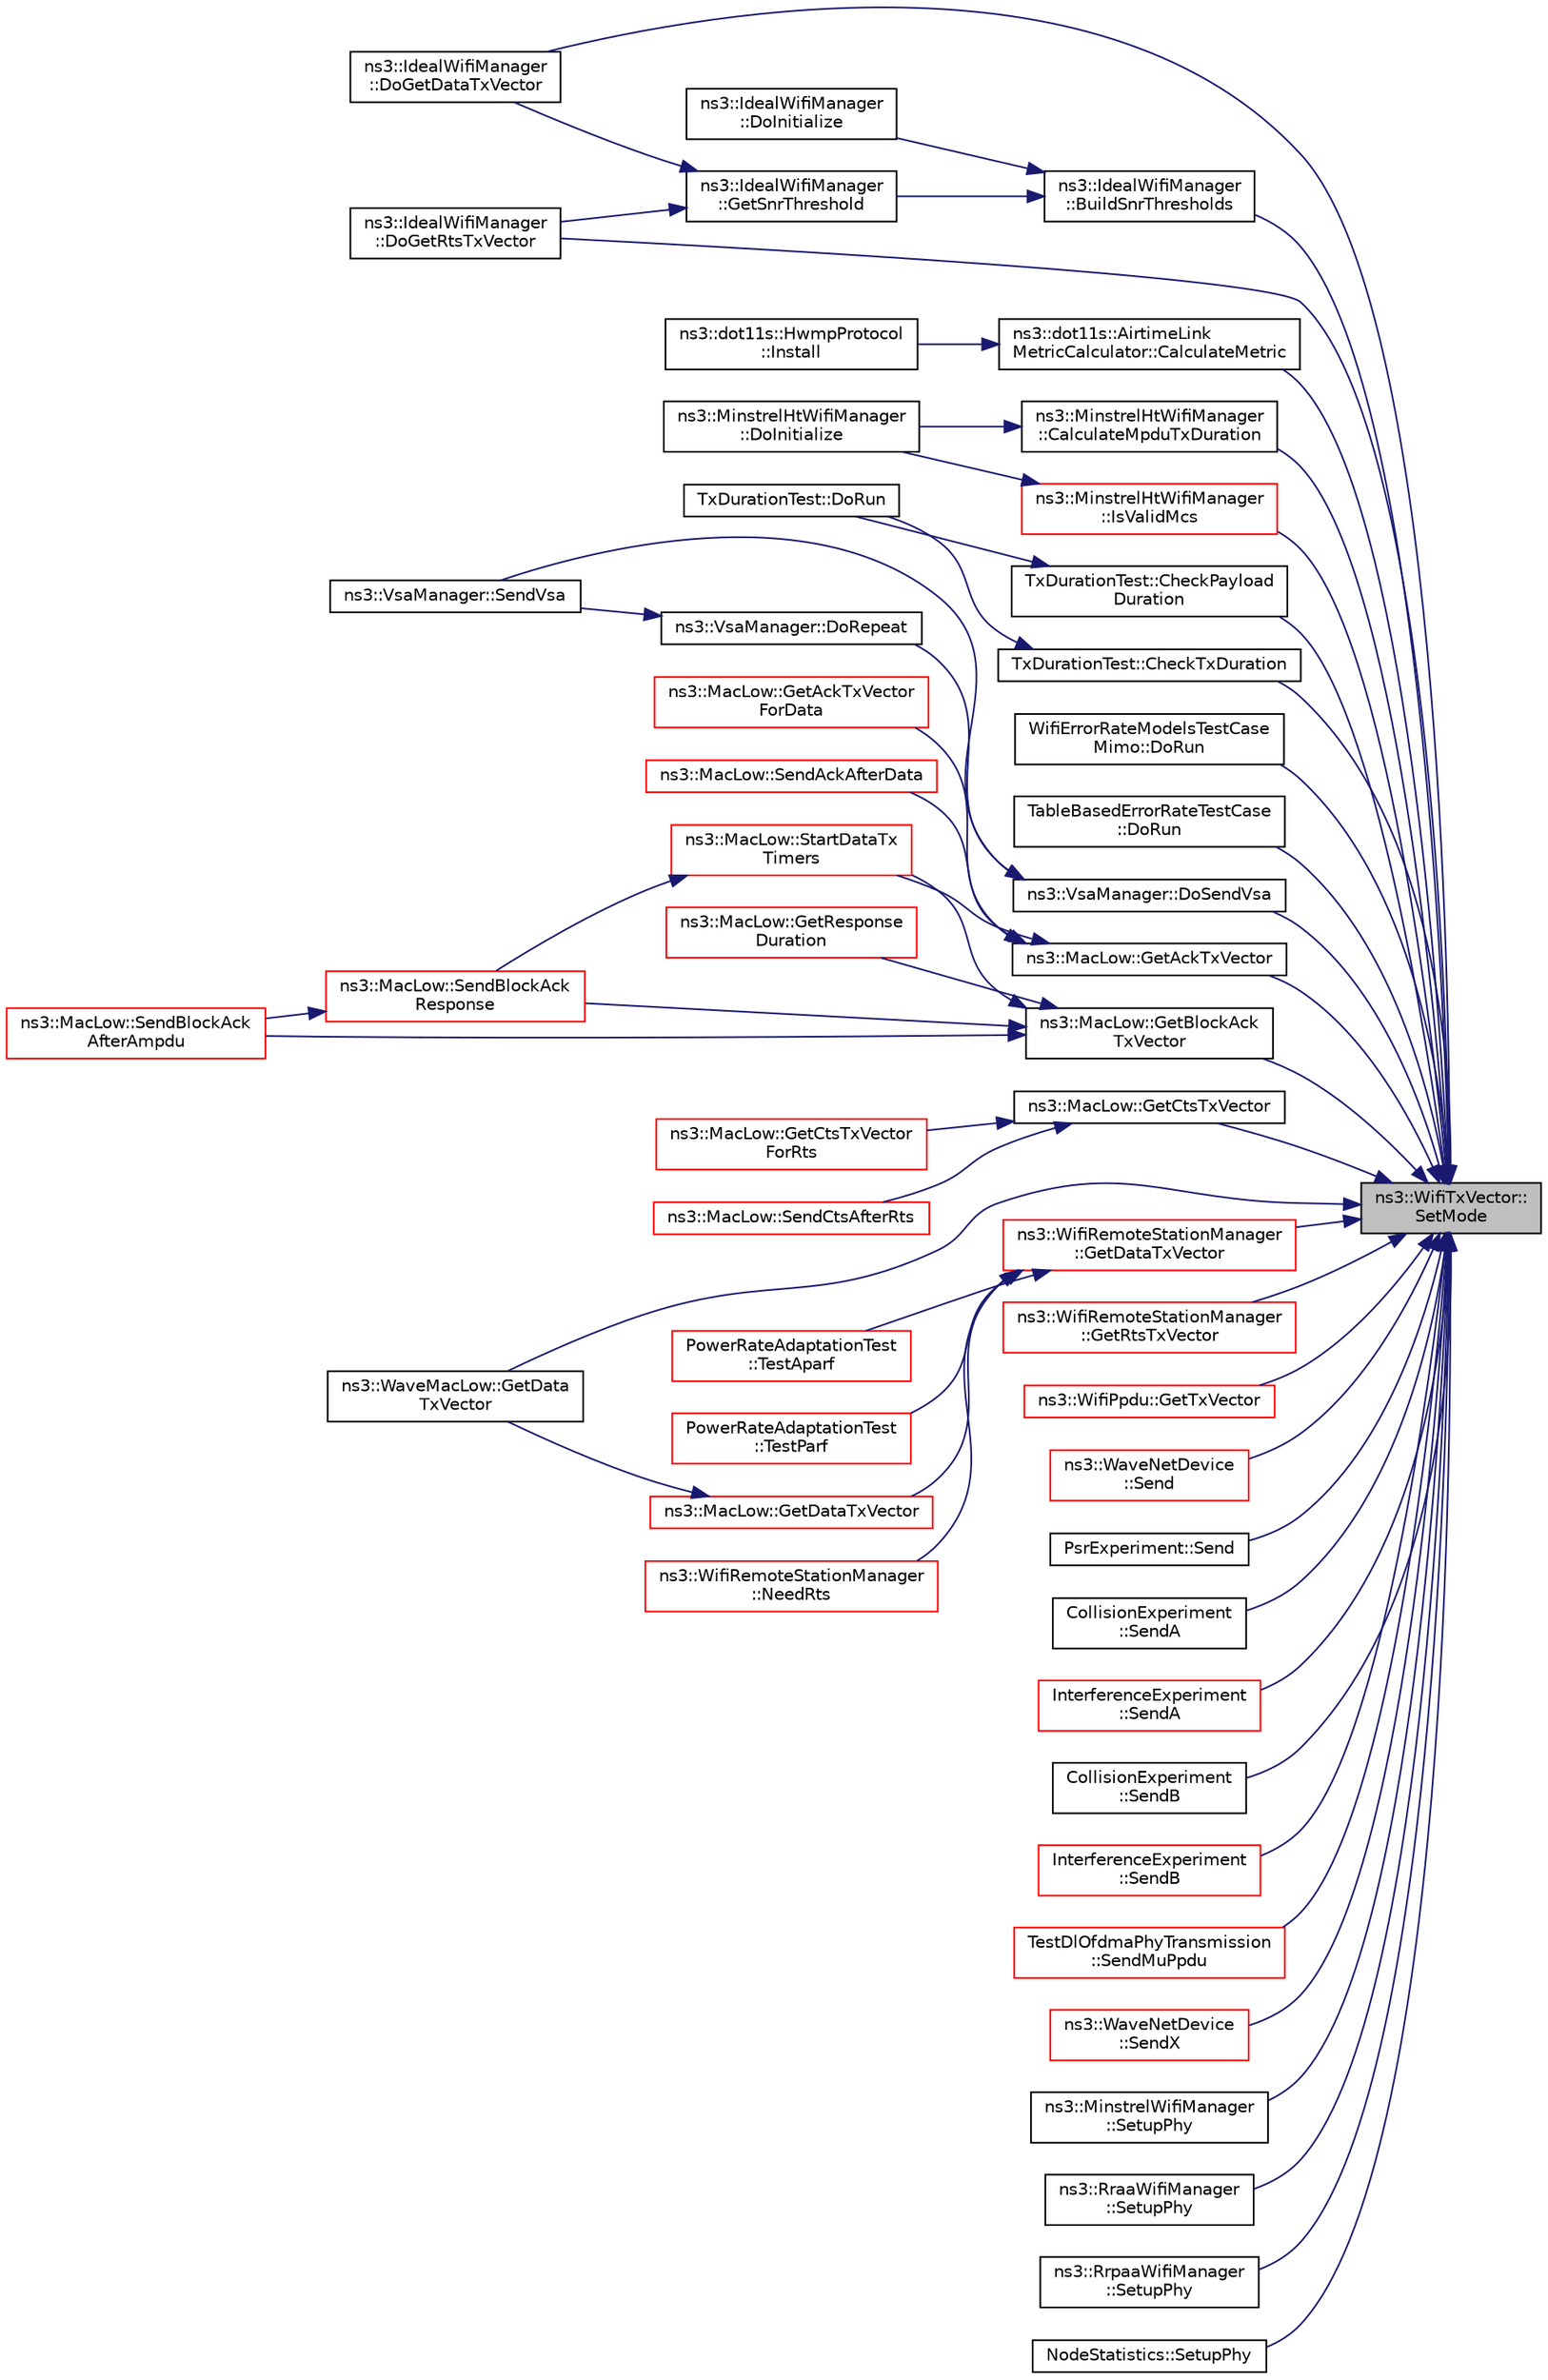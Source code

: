 digraph "ns3::WifiTxVector::SetMode"
{
 // LATEX_PDF_SIZE
  edge [fontname="Helvetica",fontsize="10",labelfontname="Helvetica",labelfontsize="10"];
  node [fontname="Helvetica",fontsize="10",shape=record];
  rankdir="RL";
  Node1 [label="ns3::WifiTxVector::\lSetMode",height=0.2,width=0.4,color="black", fillcolor="grey75", style="filled", fontcolor="black",tooltip="Sets the selected payload transmission mode."];
  Node1 -> Node2 [dir="back",color="midnightblue",fontsize="10",style="solid",fontname="Helvetica"];
  Node2 [label="ns3::IdealWifiManager\l::BuildSnrThresholds",height=0.2,width=0.4,color="black", fillcolor="white", style="filled",URL="$classns3_1_1_ideal_wifi_manager.html#a9324f6fe2c6e6b7b2212f4aac69f9dee",tooltip="Construct the vector of minimum SNRs needed to successfully transmit for all possible combinations (r..."];
  Node2 -> Node3 [dir="back",color="midnightblue",fontsize="10",style="solid",fontname="Helvetica"];
  Node3 [label="ns3::IdealWifiManager\l::DoInitialize",height=0.2,width=0.4,color="black", fillcolor="white", style="filled",URL="$classns3_1_1_ideal_wifi_manager.html#a678947f49366ca1734b6299b667845da",tooltip="Initialize() implementation."];
  Node2 -> Node4 [dir="back",color="midnightblue",fontsize="10",style="solid",fontname="Helvetica"];
  Node4 [label="ns3::IdealWifiManager\l::GetSnrThreshold",height=0.2,width=0.4,color="black", fillcolor="white", style="filled",URL="$classns3_1_1_ideal_wifi_manager.html#ae91f9cb4e73c9743497c2d775b482385",tooltip="Return the minimum SNR needed to successfully transmit data with this WifiTxVector at the specified B..."];
  Node4 -> Node5 [dir="back",color="midnightblue",fontsize="10",style="solid",fontname="Helvetica"];
  Node5 [label="ns3::IdealWifiManager\l::DoGetDataTxVector",height=0.2,width=0.4,color="black", fillcolor="white", style="filled",URL="$classns3_1_1_ideal_wifi_manager.html#a2e7570eb1f5cbef1067cfb714e94218e",tooltip=" "];
  Node4 -> Node6 [dir="back",color="midnightblue",fontsize="10",style="solid",fontname="Helvetica"];
  Node6 [label="ns3::IdealWifiManager\l::DoGetRtsTxVector",height=0.2,width=0.4,color="black", fillcolor="white", style="filled",URL="$classns3_1_1_ideal_wifi_manager.html#ab263f9a1c04747b2c2b55774bf97854a",tooltip=" "];
  Node1 -> Node7 [dir="back",color="midnightblue",fontsize="10",style="solid",fontname="Helvetica"];
  Node7 [label="ns3::dot11s::AirtimeLink\lMetricCalculator::CalculateMetric",height=0.2,width=0.4,color="black", fillcolor="white", style="filled",URL="$classns3_1_1dot11s_1_1_airtime_link_metric_calculator.html#a72c6cb74bc18c3d3faf86a1da79c9afd",tooltip="Airtime link metric is defined in Section 13.9 of IEEE 802.11-2012 as:"];
  Node7 -> Node8 [dir="back",color="midnightblue",fontsize="10",style="solid",fontname="Helvetica"];
  Node8 [label="ns3::dot11s::HwmpProtocol\l::Install",height=0.2,width=0.4,color="black", fillcolor="white", style="filled",URL="$classns3_1_1dot11s_1_1_hwmp_protocol.html#ab8041a5b50c6ca47ffbcc751032856c3",tooltip="Install HWMP on given mesh point."];
  Node1 -> Node9 [dir="back",color="midnightblue",fontsize="10",style="solid",fontname="Helvetica"];
  Node9 [label="ns3::MinstrelHtWifiManager\l::CalculateMpduTxDuration",height=0.2,width=0.4,color="black", fillcolor="white", style="filled",URL="$classns3_1_1_minstrel_ht_wifi_manager.html#a84b4c0a22ed2444b640efca30a5e293a",tooltip="Estimates the TxTime of a frame with a given mode and group (stream, guard interval and channel width..."];
  Node9 -> Node10 [dir="back",color="midnightblue",fontsize="10",style="solid",fontname="Helvetica"];
  Node10 [label="ns3::MinstrelHtWifiManager\l::DoInitialize",height=0.2,width=0.4,color="black", fillcolor="white", style="filled",URL="$classns3_1_1_minstrel_ht_wifi_manager.html#a3c5c32d2a58fb45a922e435192b0cf43",tooltip="Initialize() implementation."];
  Node1 -> Node11 [dir="back",color="midnightblue",fontsize="10",style="solid",fontname="Helvetica"];
  Node11 [label="TxDurationTest::CheckPayload\lDuration",height=0.2,width=0.4,color="black", fillcolor="white", style="filled",URL="$class_tx_duration_test.html#a8666c54033e392b15feb1d2aa78bd1c7",tooltip="Check if the payload tx duration returned by InterferenceHelper corresponds to a known value of the p..."];
  Node11 -> Node12 [dir="back",color="midnightblue",fontsize="10",style="solid",fontname="Helvetica"];
  Node12 [label="TxDurationTest::DoRun",height=0.2,width=0.4,color="black", fillcolor="white", style="filled",URL="$class_tx_duration_test.html#a92181289166e9577bebdbdb352169597",tooltip="Implementation to actually run this TestCase."];
  Node1 -> Node13 [dir="back",color="midnightblue",fontsize="10",style="solid",fontname="Helvetica"];
  Node13 [label="TxDurationTest::CheckTxDuration",height=0.2,width=0.4,color="black", fillcolor="white", style="filled",URL="$class_tx_duration_test.html#a86485ba9721aa086d5a487588b856b8a",tooltip="Check if the overall tx duration returned by InterferenceHelper corresponds to a known value of the p..."];
  Node13 -> Node12 [dir="back",color="midnightblue",fontsize="10",style="solid",fontname="Helvetica"];
  Node1 -> Node5 [dir="back",color="midnightblue",fontsize="10",style="solid",fontname="Helvetica"];
  Node1 -> Node6 [dir="back",color="midnightblue",fontsize="10",style="solid",fontname="Helvetica"];
  Node1 -> Node14 [dir="back",color="midnightblue",fontsize="10",style="solid",fontname="Helvetica"];
  Node14 [label="WifiErrorRateModelsTestCase\lMimo::DoRun",height=0.2,width=0.4,color="black", fillcolor="white", style="filled",URL="$class_wifi_error_rate_models_test_case_mimo.html#a80c805e3cde3b802ea49f023415b5542",tooltip="Implementation to actually run this TestCase."];
  Node1 -> Node15 [dir="back",color="midnightblue",fontsize="10",style="solid",fontname="Helvetica"];
  Node15 [label="TableBasedErrorRateTestCase\l::DoRun",height=0.2,width=0.4,color="black", fillcolor="white", style="filled",URL="$class_table_based_error_rate_test_case.html#a1e0982042727cd03b3cd3c6e124b50e1",tooltip="Implementation to actually run this TestCase."];
  Node1 -> Node16 [dir="back",color="midnightblue",fontsize="10",style="solid",fontname="Helvetica"];
  Node16 [label="ns3::VsaManager::DoSendVsa",height=0.2,width=0.4,color="black", fillcolor="white", style="filled",URL="$classns3_1_1_vsa_manager.html#a3d56f68f3b98bd45ccc6c56c9a6244db",tooltip=" "];
  Node16 -> Node17 [dir="back",color="midnightblue",fontsize="10",style="solid",fontname="Helvetica"];
  Node17 [label="ns3::VsaManager::DoRepeat",height=0.2,width=0.4,color="black", fillcolor="white", style="filled",URL="$classns3_1_1_vsa_manager.html#a5731f78c47436e8cb495052b1fe42f65",tooltip=" "];
  Node17 -> Node18 [dir="back",color="midnightblue",fontsize="10",style="solid",fontname="Helvetica"];
  Node18 [label="ns3::VsaManager::SendVsa",height=0.2,width=0.4,color="black", fillcolor="white", style="filled",URL="$classns3_1_1_vsa_manager.html#af896634c89ed0725215aa5da43445295",tooltip=" "];
  Node16 -> Node18 [dir="back",color="midnightblue",fontsize="10",style="solid",fontname="Helvetica"];
  Node1 -> Node19 [dir="back",color="midnightblue",fontsize="10",style="solid",fontname="Helvetica"];
  Node19 [label="ns3::MacLow::GetAckTxVector",height=0.2,width=0.4,color="black", fillcolor="white", style="filled",URL="$classns3_1_1_mac_low.html#aae813ebc059b7e6aa1c88607e2969936",tooltip="Return a TXVECTOR for the Ack frame given the destination and the mode of the Data used by the sender..."];
  Node19 -> Node20 [dir="back",color="midnightblue",fontsize="10",style="solid",fontname="Helvetica"];
  Node20 [label="ns3::MacLow::GetAckTxVector\lForData",height=0.2,width=0.4,color="red", fillcolor="white", style="filled",URL="$classns3_1_1_mac_low.html#aaa82a9f5d9971541a7135f39c4287104",tooltip="Return a TXVECTOR for the BlockAck frame given the destination and the mode of the Data used by the s..."];
  Node19 -> Node22 [dir="back",color="midnightblue",fontsize="10",style="solid",fontname="Helvetica"];
  Node22 [label="ns3::MacLow::SendAckAfterData",height=0.2,width=0.4,color="red", fillcolor="white", style="filled",URL="$classns3_1_1_mac_low.html#a8db1635644b89072dfcb5fbc2330031b",tooltip="Send Ack after receiving Data."];
  Node19 -> Node26 [dir="back",color="midnightblue",fontsize="10",style="solid",fontname="Helvetica"];
  Node26 [label="ns3::MacLow::StartDataTx\lTimers",height=0.2,width=0.4,color="red", fillcolor="white", style="filled",URL="$classns3_1_1_mac_low.html#ae7e8072b7d1f8b775000f6f07ee5a3c1",tooltip="Start a Data timer by scheduling appropriate Ack timeout."];
  Node26 -> Node27 [dir="back",color="midnightblue",fontsize="10",style="solid",fontname="Helvetica"];
  Node27 [label="ns3::MacLow::SendBlockAck\lResponse",height=0.2,width=0.4,color="red", fillcolor="white", style="filled",URL="$classns3_1_1_mac_low.html#a85c374be43ba3bd52fd1ad6efdfef6c6",tooltip="This method creates BlockAck frame with header equals to blockAck and start its transmission."];
  Node27 -> Node28 [dir="back",color="midnightblue",fontsize="10",style="solid",fontname="Helvetica"];
  Node28 [label="ns3::MacLow::SendBlockAck\lAfterAmpdu",height=0.2,width=0.4,color="red", fillcolor="white", style="filled",URL="$classns3_1_1_mac_low.html#af6e2acc771d188c0959871f142912296",tooltip="Invoked after an A-MPDU has been received."];
  Node1 -> Node35 [dir="back",color="midnightblue",fontsize="10",style="solid",fontname="Helvetica"];
  Node35 [label="ns3::MacLow::GetBlockAck\lTxVector",height=0.2,width=0.4,color="black", fillcolor="white", style="filled",URL="$classns3_1_1_mac_low.html#a227f7cf96af4e059f660cd6668869e69",tooltip="Return a TXVECTOR for the BlockAck frame given the destination and the mode of the Data used by the s..."];
  Node35 -> Node36 [dir="back",color="midnightblue",fontsize="10",style="solid",fontname="Helvetica"];
  Node36 [label="ns3::MacLow::GetResponse\lDuration",height=0.2,width=0.4,color="red", fillcolor="white", style="filled",URL="$classns3_1_1_mac_low.html#ae23ccb3c313c640daf5bd4c857eb0d7a",tooltip="Return the time required to transmit the response frames (Ack or BAR+BA following the policy configur..."];
  Node35 -> Node28 [dir="back",color="midnightblue",fontsize="10",style="solid",fontname="Helvetica"];
  Node35 -> Node27 [dir="back",color="midnightblue",fontsize="10",style="solid",fontname="Helvetica"];
  Node35 -> Node26 [dir="back",color="midnightblue",fontsize="10",style="solid",fontname="Helvetica"];
  Node1 -> Node41 [dir="back",color="midnightblue",fontsize="10",style="solid",fontname="Helvetica"];
  Node41 [label="ns3::MacLow::GetCtsTxVector",height=0.2,width=0.4,color="black", fillcolor="white", style="filled",URL="$classns3_1_1_mac_low.html#abe2810a59020adbcf64abbef2bcf319f",tooltip="Return a TXVECTOR for the CTS frame given the destination and the mode of the RTS used by the sender."];
  Node41 -> Node42 [dir="back",color="midnightblue",fontsize="10",style="solid",fontname="Helvetica"];
  Node42 [label="ns3::MacLow::GetCtsTxVector\lForRts",height=0.2,width=0.4,color="red", fillcolor="white", style="filled",URL="$classns3_1_1_mac_low.html#a10a0e90050844fe4273e1259fb23530f",tooltip="Return a TXVECTOR for the CTS frame given the destination and the mode of the RTS used by the sender."];
  Node41 -> Node44 [dir="back",color="midnightblue",fontsize="10",style="solid",fontname="Helvetica"];
  Node44 [label="ns3::MacLow::SendCtsAfterRts",height=0.2,width=0.4,color="red", fillcolor="white", style="filled",URL="$classns3_1_1_mac_low.html#aebcd4c3e8d64fb53af1f8a862c766e33",tooltip="Send CTS after receiving RTS."];
  Node1 -> Node45 [dir="back",color="midnightblue",fontsize="10",style="solid",fontname="Helvetica"];
  Node45 [label="ns3::WifiRemoteStationManager\l::GetDataTxVector",height=0.2,width=0.4,color="red", fillcolor="white", style="filled",URL="$classns3_1_1_wifi_remote_station_manager.html#a694863b2c3093952b2629e5a2d341a75",tooltip=" "];
  Node45 -> Node46 [dir="back",color="midnightblue",fontsize="10",style="solid",fontname="Helvetica"];
  Node46 [label="ns3::MacLow::GetDataTxVector",height=0.2,width=0.4,color="red", fillcolor="white", style="filled",URL="$classns3_1_1_mac_low.html#aeb3a8ccdb7a068b7ee69d507a66a1b60",tooltip="Return a TXVECTOR for the Data frame given the destination."];
  Node46 -> Node47 [dir="back",color="midnightblue",fontsize="10",style="solid",fontname="Helvetica"];
  Node47 [label="ns3::WaveMacLow::GetData\lTxVector",height=0.2,width=0.4,color="black", fillcolor="white", style="filled",URL="$classns3_1_1_wave_mac_low.html#a1bb1f43357a8c9513961eca42e104de4",tooltip="Return a TXVECTOR for the DATA frame given the destination."];
  Node45 -> Node49 [dir="back",color="midnightblue",fontsize="10",style="solid",fontname="Helvetica"];
  Node49 [label="ns3::WifiRemoteStationManager\l::NeedRts",height=0.2,width=0.4,color="red", fillcolor="white", style="filled",URL="$classns3_1_1_wifi_remote_station_manager.html#a39ace4bf721e87a345bcd650f990ae3c",tooltip=" "];
  Node45 -> Node140 [dir="back",color="midnightblue",fontsize="10",style="solid",fontname="Helvetica"];
  Node140 [label="PowerRateAdaptationTest\l::TestAparf",height=0.2,width=0.4,color="red", fillcolor="white", style="filled",URL="$class_power_rate_adaptation_test.html#a3c3954526cb787125fea4c50cfe76174",tooltip="Test aparf function."];
  Node45 -> Node142 [dir="back",color="midnightblue",fontsize="10",style="solid",fontname="Helvetica"];
  Node142 [label="PowerRateAdaptationTest\l::TestParf",height=0.2,width=0.4,color="red", fillcolor="white", style="filled",URL="$class_power_rate_adaptation_test.html#a06db52c180644f3b961de054c41f2115",tooltip="Test parf function."];
  Node1 -> Node47 [dir="back",color="midnightblue",fontsize="10",style="solid",fontname="Helvetica"];
  Node1 -> Node144 [dir="back",color="midnightblue",fontsize="10",style="solid",fontname="Helvetica"];
  Node144 [label="ns3::WifiRemoteStationManager\l::GetRtsTxVector",height=0.2,width=0.4,color="red", fillcolor="white", style="filled",URL="$classns3_1_1_wifi_remote_station_manager.html#af1d1d8ad08efe3fbe876c67c17e89ef2",tooltip=" "];
  Node1 -> Node147 [dir="back",color="midnightblue",fontsize="10",style="solid",fontname="Helvetica"];
  Node147 [label="ns3::WifiPpdu::GetTxVector",height=0.2,width=0.4,color="red", fillcolor="white", style="filled",URL="$classns3_1_1_wifi_ppdu.html#a43e190b01f0cd0d287416df16bb1de3a",tooltip="Get the TXVECTOR used to send the PPDU."];
  Node1 -> Node149 [dir="back",color="midnightblue",fontsize="10",style="solid",fontname="Helvetica"];
  Node149 [label="ns3::MinstrelHtWifiManager\l::IsValidMcs",height=0.2,width=0.4,color="red", fillcolor="white", style="filled",URL="$classns3_1_1_minstrel_ht_wifi_manager.html#ae830b47b0301066a9e16fed61fc1882d",tooltip="Check the validity of a combination of number of streams, chWidth and mode."];
  Node149 -> Node10 [dir="back",color="midnightblue",fontsize="10",style="solid",fontname="Helvetica"];
  Node1 -> Node162 [dir="back",color="midnightblue",fontsize="10",style="solid",fontname="Helvetica"];
  Node162 [label="ns3::WaveNetDevice\l::Send",height=0.2,width=0.4,color="red", fillcolor="white", style="filled",URL="$classns3_1_1_wave_net_device.html#a21f1928cbc917375a79cb6ed48f4db3e",tooltip=" "];
  Node1 -> Node167 [dir="back",color="midnightblue",fontsize="10",style="solid",fontname="Helvetica"];
  Node167 [label="PsrExperiment::Send",height=0.2,width=0.4,color="black", fillcolor="white", style="filled",URL="$class_psr_experiment.html#a82f6354f2941e255275bd638fc5f94a6",tooltip="Send function."];
  Node1 -> Node168 [dir="back",color="midnightblue",fontsize="10",style="solid",fontname="Helvetica"];
  Node168 [label="CollisionExperiment\l::SendA",height=0.2,width=0.4,color="black", fillcolor="white", style="filled",URL="$class_collision_experiment.html#a4595804681cdcfa7af8d39477a758f87",tooltip="Send A function."];
  Node1 -> Node169 [dir="back",color="midnightblue",fontsize="10",style="solid",fontname="Helvetica"];
  Node169 [label="InterferenceExperiment\l::SendA",height=0.2,width=0.4,color="red", fillcolor="white", style="filled",URL="$class_interference_experiment.html#a5b9bd711100dba8791513421a9641251",tooltip="Send A function."];
  Node1 -> Node171 [dir="back",color="midnightblue",fontsize="10",style="solid",fontname="Helvetica"];
  Node171 [label="CollisionExperiment\l::SendB",height=0.2,width=0.4,color="black", fillcolor="white", style="filled",URL="$class_collision_experiment.html#a680a0adf3549ec11050007236e314a04",tooltip="Send B function."];
  Node1 -> Node172 [dir="back",color="midnightblue",fontsize="10",style="solid",fontname="Helvetica"];
  Node172 [label="InterferenceExperiment\l::SendB",height=0.2,width=0.4,color="red", fillcolor="white", style="filled",URL="$class_interference_experiment.html#afec7522f14a562b758f969ffdf02a6a1",tooltip="Send B function."];
  Node1 -> Node173 [dir="back",color="midnightblue",fontsize="10",style="solid",fontname="Helvetica"];
  Node173 [label="TestDlOfdmaPhyTransmission\l::SendMuPpdu",height=0.2,width=0.4,color="red", fillcolor="white", style="filled",URL="$class_test_dl_ofdma_phy_transmission.html#afe56ec46ca095d86e1713aeff86f8804",tooltip="Send MU-PPDU function."];
  Node1 -> Node176 [dir="back",color="midnightblue",fontsize="10",style="solid",fontname="Helvetica"];
  Node176 [label="ns3::WaveNetDevice\l::SendX",height=0.2,width=0.4,color="red", fillcolor="white", style="filled",URL="$classns3_1_1_wave_net_device.html#a99ec2b781006c6011a9667e064843b38",tooltip=" "];
  Node1 -> Node184 [dir="back",color="midnightblue",fontsize="10",style="solid",fontname="Helvetica"];
  Node184 [label="ns3::MinstrelWifiManager\l::SetupPhy",height=0.2,width=0.4,color="black", fillcolor="white", style="filled",URL="$classns3_1_1_minstrel_wifi_manager.html#a5aec084c45e3c7d62820a05ff49bc045",tooltip="Set up PHY associated with this device since it is the object that knows the full set of transmit rat..."];
  Node1 -> Node185 [dir="back",color="midnightblue",fontsize="10",style="solid",fontname="Helvetica"];
  Node185 [label="ns3::RraaWifiManager\l::SetupPhy",height=0.2,width=0.4,color="black", fillcolor="white", style="filled",URL="$classns3_1_1_rraa_wifi_manager.html#abd833ddb188c23c3281501401f3c8cd3",tooltip="Set up PHY associated with this device since it is the object that knows the full set of transmit rat..."];
  Node1 -> Node186 [dir="back",color="midnightblue",fontsize="10",style="solid",fontname="Helvetica"];
  Node186 [label="ns3::RrpaaWifiManager\l::SetupPhy",height=0.2,width=0.4,color="black", fillcolor="white", style="filled",URL="$classns3_1_1_rrpaa_wifi_manager.html#ac2ec3ffb5e5b1910a38f4358964a08fb",tooltip="Set up PHY associated with this device since it is the object that knows the full set of transmit rat..."];
  Node1 -> Node187 [dir="back",color="midnightblue",fontsize="10",style="solid",fontname="Helvetica"];
  Node187 [label="NodeStatistics::SetupPhy",height=0.2,width=0.4,color="black", fillcolor="white", style="filled",URL="$class_node_statistics.html#a891b5ec279da73f698268df5fb520652",tooltip=" "];
}
